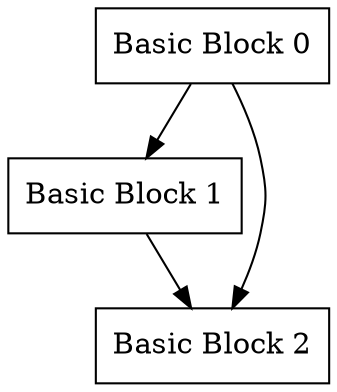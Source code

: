 digraph foo {

"Basic Block 0" [shape=box];
"Basic Block 1" [shape=box];
"Basic Block 2" [shape=box];

"Basic Block 0" -> "Basic Block 1";
"Basic Block 0" -> "Basic Block 2";
"Basic Block 1" -> "Basic Block 2";

}